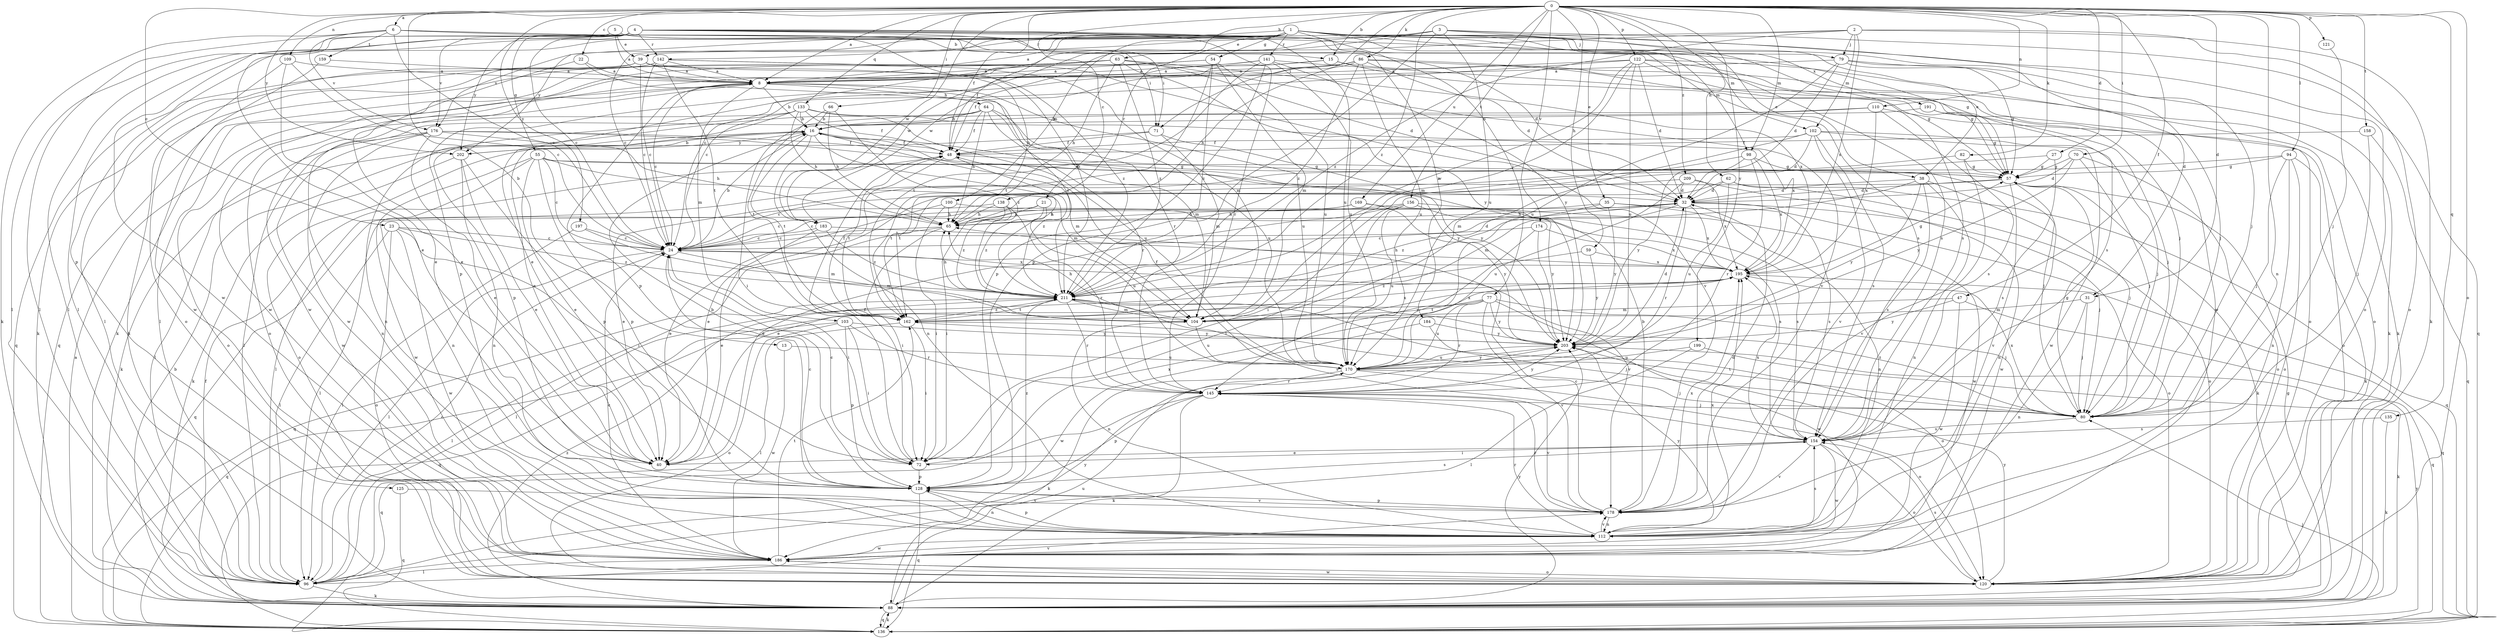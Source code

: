 strict digraph  {
0;
1;
2;
3;
4;
5;
6;
8;
13;
15;
16;
21;
22;
23;
24;
27;
31;
32;
35;
38;
39;
40;
47;
48;
54;
55;
57;
59;
62;
63;
64;
65;
66;
70;
71;
72;
77;
79;
80;
82;
86;
88;
94;
96;
98;
100;
102;
103;
104;
109;
110;
112;
120;
121;
122;
125;
128;
133;
135;
136;
138;
141;
142;
145;
154;
156;
158;
159;
162;
169;
170;
174;
176;
178;
183;
184;
186;
191;
195;
197;
199;
202;
203;
209;
211;
0 -> 6  [label=a];
0 -> 8  [label=a];
0 -> 13  [label=b];
0 -> 15  [label=b];
0 -> 21  [label=c];
0 -> 22  [label=c];
0 -> 23  [label=c];
0 -> 27  [label=d];
0 -> 31  [label=d];
0 -> 35  [label=e];
0 -> 47  [label=f];
0 -> 48  [label=f];
0 -> 59  [label=h];
0 -> 62  [label=h];
0 -> 63  [label=h];
0 -> 66  [label=i];
0 -> 70  [label=i];
0 -> 71  [label=i];
0 -> 82  [label=k];
0 -> 86  [label=k];
0 -> 94  [label=l];
0 -> 98  [label=m];
0 -> 109  [label=n];
0 -> 110  [label=n];
0 -> 112  [label=n];
0 -> 120  [label=o];
0 -> 121  [label=p];
0 -> 122  [label=p];
0 -> 133  [label=q];
0 -> 135  [label=q];
0 -> 156  [label=t];
0 -> 158  [label=t];
0 -> 169  [label=u];
0 -> 174  [label=v];
0 -> 183  [label=w];
0 -> 197  [label=y];
0 -> 199  [label=y];
0 -> 202  [label=y];
0 -> 209  [label=z];
0 -> 211  [label=z];
1 -> 8  [label=a];
1 -> 24  [label=c];
1 -> 31  [label=d];
1 -> 38  [label=e];
1 -> 48  [label=f];
1 -> 54  [label=g];
1 -> 77  [label=j];
1 -> 79  [label=j];
1 -> 96  [label=l];
1 -> 98  [label=m];
1 -> 100  [label=m];
1 -> 102  [label=m];
1 -> 120  [label=o];
1 -> 125  [label=p];
1 -> 138  [label=r];
1 -> 141  [label=r];
1 -> 142  [label=r];
1 -> 154  [label=s];
1 -> 191  [label=x];
1 -> 202  [label=y];
2 -> 79  [label=j];
2 -> 88  [label=k];
2 -> 102  [label=m];
2 -> 120  [label=o];
2 -> 176  [label=v];
2 -> 183  [label=w];
2 -> 195  [label=x];
2 -> 211  [label=z];
3 -> 24  [label=c];
3 -> 38  [label=e];
3 -> 39  [label=e];
3 -> 80  [label=j];
3 -> 128  [label=p];
3 -> 136  [label=q];
3 -> 170  [label=u];
3 -> 183  [label=w];
4 -> 24  [label=c];
4 -> 55  [label=g];
4 -> 57  [label=g];
4 -> 71  [label=i];
4 -> 96  [label=l];
4 -> 142  [label=r];
4 -> 145  [label=r];
4 -> 154  [label=s];
4 -> 170  [label=u];
4 -> 176  [label=v];
4 -> 184  [label=w];
4 -> 186  [label=w];
4 -> 202  [label=y];
5 -> 8  [label=a];
5 -> 32  [label=d];
5 -> 39  [label=e];
5 -> 40  [label=e];
5 -> 71  [label=i];
5 -> 96  [label=l];
6 -> 15  [label=b];
6 -> 24  [label=c];
6 -> 88  [label=k];
6 -> 96  [label=l];
6 -> 154  [label=s];
6 -> 159  [label=t];
6 -> 176  [label=v];
6 -> 211  [label=z];
8 -> 16  [label=b];
8 -> 24  [label=c];
8 -> 64  [label=h];
8 -> 103  [label=m];
8 -> 120  [label=o];
8 -> 128  [label=p];
8 -> 170  [label=u];
8 -> 186  [label=w];
8 -> 211  [label=z];
13 -> 170  [label=u];
13 -> 186  [label=w];
15 -> 8  [label=a];
15 -> 57  [label=g];
15 -> 80  [label=j];
15 -> 128  [label=p];
16 -> 48  [label=f];
16 -> 88  [label=k];
16 -> 104  [label=m];
16 -> 112  [label=n];
16 -> 162  [label=t];
16 -> 202  [label=y];
16 -> 203  [label=y];
16 -> 211  [label=z];
21 -> 24  [label=c];
21 -> 65  [label=h];
21 -> 170  [label=u];
21 -> 211  [label=z];
22 -> 8  [label=a];
22 -> 40  [label=e];
22 -> 145  [label=r];
23 -> 24  [label=c];
23 -> 72  [label=i];
23 -> 96  [label=l];
23 -> 120  [label=o];
23 -> 186  [label=w];
23 -> 211  [label=z];
24 -> 16  [label=b];
24 -> 32  [label=d];
24 -> 72  [label=i];
24 -> 96  [label=l];
24 -> 104  [label=m];
24 -> 195  [label=x];
27 -> 57  [label=g];
27 -> 154  [label=s];
27 -> 162  [label=t];
31 -> 80  [label=j];
31 -> 104  [label=m];
31 -> 112  [label=n];
32 -> 40  [label=e];
32 -> 65  [label=h];
32 -> 96  [label=l];
32 -> 120  [label=o];
32 -> 145  [label=r];
32 -> 154  [label=s];
32 -> 195  [label=x];
35 -> 65  [label=h];
35 -> 80  [label=j];
35 -> 112  [label=n];
35 -> 203  [label=y];
35 -> 211  [label=z];
38 -> 32  [label=d];
38 -> 80  [label=j];
38 -> 104  [label=m];
38 -> 112  [label=n];
38 -> 154  [label=s];
38 -> 203  [label=y];
39 -> 8  [label=a];
39 -> 24  [label=c];
39 -> 65  [label=h];
39 -> 88  [label=k];
39 -> 96  [label=l];
39 -> 211  [label=z];
47 -> 104  [label=m];
47 -> 136  [label=q];
47 -> 186  [label=w];
47 -> 203  [label=y];
48 -> 57  [label=g];
48 -> 162  [label=t];
48 -> 211  [label=z];
54 -> 8  [label=a];
54 -> 96  [label=l];
54 -> 104  [label=m];
54 -> 162  [label=t];
54 -> 170  [label=u];
54 -> 211  [label=z];
55 -> 24  [label=c];
55 -> 40  [label=e];
55 -> 57  [label=g];
55 -> 80  [label=j];
55 -> 104  [label=m];
55 -> 112  [label=n];
55 -> 128  [label=p];
55 -> 186  [label=w];
57 -> 32  [label=d];
57 -> 40  [label=e];
57 -> 88  [label=k];
57 -> 112  [label=n];
57 -> 178  [label=v];
59 -> 96  [label=l];
59 -> 195  [label=x];
59 -> 203  [label=y];
62 -> 32  [label=d];
62 -> 40  [label=e];
62 -> 120  [label=o];
62 -> 136  [label=q];
62 -> 170  [label=u];
63 -> 8  [label=a];
63 -> 32  [label=d];
63 -> 65  [label=h];
63 -> 88  [label=k];
63 -> 136  [label=q];
63 -> 178  [label=v];
63 -> 186  [label=w];
63 -> 195  [label=x];
63 -> 203  [label=y];
63 -> 211  [label=z];
64 -> 16  [label=b];
64 -> 48  [label=f];
64 -> 65  [label=h];
64 -> 72  [label=i];
64 -> 104  [label=m];
64 -> 112  [label=n];
64 -> 145  [label=r];
64 -> 170  [label=u];
65 -> 24  [label=c];
65 -> 72  [label=i];
65 -> 136  [label=q];
66 -> 16  [label=b];
66 -> 65  [label=h];
66 -> 162  [label=t];
66 -> 211  [label=z];
70 -> 32  [label=d];
70 -> 57  [label=g];
70 -> 80  [label=j];
70 -> 120  [label=o];
70 -> 203  [label=y];
71 -> 48  [label=f];
71 -> 104  [label=m];
71 -> 120  [label=o];
71 -> 203  [label=y];
72 -> 24  [label=c];
72 -> 48  [label=f];
72 -> 128  [label=p];
72 -> 195  [label=x];
77 -> 80  [label=j];
77 -> 136  [label=q];
77 -> 145  [label=r];
77 -> 162  [label=t];
77 -> 170  [label=u];
77 -> 178  [label=v];
77 -> 186  [label=w];
77 -> 203  [label=y];
79 -> 8  [label=a];
79 -> 32  [label=d];
79 -> 57  [label=g];
79 -> 80  [label=j];
79 -> 88  [label=k];
79 -> 170  [label=u];
80 -> 57  [label=g];
80 -> 154  [label=s];
80 -> 162  [label=t];
80 -> 195  [label=x];
80 -> 211  [label=z];
82 -> 57  [label=g];
82 -> 162  [label=t];
82 -> 178  [label=v];
86 -> 8  [label=a];
86 -> 32  [label=d];
86 -> 40  [label=e];
86 -> 48  [label=f];
86 -> 57  [label=g];
86 -> 65  [label=h];
86 -> 88  [label=k];
86 -> 170  [label=u];
86 -> 211  [label=z];
88 -> 16  [label=b];
88 -> 48  [label=f];
88 -> 57  [label=g];
88 -> 136  [label=q];
88 -> 170  [label=u];
88 -> 203  [label=y];
88 -> 211  [label=z];
94 -> 57  [label=g];
94 -> 80  [label=j];
94 -> 88  [label=k];
94 -> 96  [label=l];
94 -> 112  [label=n];
94 -> 120  [label=o];
96 -> 24  [label=c];
96 -> 88  [label=k];
96 -> 178  [label=v];
96 -> 203  [label=y];
98 -> 57  [label=g];
98 -> 72  [label=i];
98 -> 145  [label=r];
98 -> 195  [label=x];
98 -> 203  [label=y];
100 -> 40  [label=e];
100 -> 65  [label=h];
100 -> 72  [label=i];
100 -> 154  [label=s];
102 -> 32  [label=d];
102 -> 48  [label=f];
102 -> 80  [label=j];
102 -> 104  [label=m];
102 -> 154  [label=s];
102 -> 178  [label=v];
102 -> 186  [label=w];
103 -> 72  [label=i];
103 -> 120  [label=o];
103 -> 128  [label=p];
103 -> 136  [label=q];
103 -> 145  [label=r];
103 -> 203  [label=y];
104 -> 65  [label=h];
104 -> 112  [label=n];
104 -> 170  [label=u];
104 -> 195  [label=x];
109 -> 8  [label=a];
109 -> 24  [label=c];
109 -> 40  [label=e];
109 -> 120  [label=o];
110 -> 16  [label=b];
110 -> 96  [label=l];
110 -> 120  [label=o];
110 -> 154  [label=s];
110 -> 195  [label=x];
112 -> 128  [label=p];
112 -> 145  [label=r];
112 -> 154  [label=s];
112 -> 178  [label=v];
112 -> 186  [label=w];
112 -> 195  [label=x];
112 -> 203  [label=y];
120 -> 154  [label=s];
120 -> 186  [label=w];
120 -> 203  [label=y];
121 -> 80  [label=j];
122 -> 8  [label=a];
122 -> 24  [label=c];
122 -> 32  [label=d];
122 -> 104  [label=m];
122 -> 120  [label=o];
122 -> 154  [label=s];
122 -> 170  [label=u];
122 -> 186  [label=w];
122 -> 211  [label=z];
125 -> 136  [label=q];
125 -> 178  [label=v];
128 -> 16  [label=b];
128 -> 24  [label=c];
128 -> 112  [label=n];
128 -> 136  [label=q];
128 -> 154  [label=s];
128 -> 178  [label=v];
128 -> 211  [label=z];
133 -> 16  [label=b];
133 -> 40  [label=e];
133 -> 48  [label=f];
133 -> 65  [label=h];
133 -> 120  [label=o];
133 -> 128  [label=p];
133 -> 170  [label=u];
133 -> 195  [label=x];
135 -> 88  [label=k];
135 -> 154  [label=s];
136 -> 8  [label=a];
136 -> 80  [label=j];
136 -> 88  [label=k];
136 -> 203  [label=y];
138 -> 65  [label=h];
138 -> 72  [label=i];
138 -> 136  [label=q];
138 -> 145  [label=r];
138 -> 211  [label=z];
141 -> 8  [label=a];
141 -> 120  [label=o];
141 -> 128  [label=p];
141 -> 162  [label=t];
141 -> 170  [label=u];
141 -> 186  [label=w];
141 -> 203  [label=y];
142 -> 8  [label=a];
142 -> 24  [label=c];
142 -> 88  [label=k];
142 -> 104  [label=m];
142 -> 136  [label=q];
142 -> 162  [label=t];
142 -> 178  [label=v];
145 -> 80  [label=j];
145 -> 88  [label=k];
145 -> 128  [label=p];
145 -> 136  [label=q];
145 -> 178  [label=v];
145 -> 203  [label=y];
154 -> 40  [label=e];
154 -> 72  [label=i];
154 -> 120  [label=o];
154 -> 178  [label=v];
154 -> 186  [label=w];
154 -> 195  [label=x];
156 -> 40  [label=e];
156 -> 65  [label=h];
156 -> 72  [label=i];
156 -> 170  [label=u];
156 -> 186  [label=w];
156 -> 203  [label=y];
158 -> 48  [label=f];
158 -> 80  [label=j];
158 -> 136  [label=q];
159 -> 8  [label=a];
159 -> 186  [label=w];
162 -> 48  [label=f];
162 -> 72  [label=i];
162 -> 96  [label=l];
162 -> 195  [label=x];
162 -> 203  [label=y];
162 -> 211  [label=z];
169 -> 24  [label=c];
169 -> 65  [label=h];
169 -> 154  [label=s];
169 -> 203  [label=y];
170 -> 48  [label=f];
170 -> 80  [label=j];
170 -> 88  [label=k];
170 -> 120  [label=o];
170 -> 145  [label=r];
170 -> 203  [label=y];
174 -> 24  [label=c];
174 -> 145  [label=r];
174 -> 195  [label=x];
174 -> 203  [label=y];
176 -> 32  [label=d];
176 -> 40  [label=e];
176 -> 48  [label=f];
176 -> 65  [label=h];
176 -> 96  [label=l];
176 -> 112  [label=n];
176 -> 186  [label=w];
178 -> 16  [label=b];
178 -> 24  [label=c];
178 -> 32  [label=d];
178 -> 112  [label=n];
178 -> 128  [label=p];
178 -> 145  [label=r];
178 -> 195  [label=x];
183 -> 24  [label=c];
183 -> 40  [label=e];
183 -> 178  [label=v];
183 -> 211  [label=z];
184 -> 80  [label=j];
184 -> 186  [label=w];
184 -> 203  [label=y];
186 -> 24  [label=c];
186 -> 96  [label=l];
186 -> 120  [label=o];
186 -> 162  [label=t];
191 -> 16  [label=b];
191 -> 57  [label=g];
191 -> 80  [label=j];
195 -> 57  [label=g];
195 -> 65  [label=h];
195 -> 136  [label=q];
195 -> 211  [label=z];
197 -> 24  [label=c];
197 -> 96  [label=l];
197 -> 104  [label=m];
199 -> 88  [label=k];
199 -> 96  [label=l];
199 -> 170  [label=u];
202 -> 16  [label=b];
202 -> 40  [label=e];
202 -> 88  [label=k];
202 -> 112  [label=n];
202 -> 128  [label=p];
203 -> 32  [label=d];
203 -> 170  [label=u];
209 -> 24  [label=c];
209 -> 32  [label=d];
209 -> 170  [label=u];
209 -> 186  [label=w];
209 -> 195  [label=x];
211 -> 65  [label=h];
211 -> 96  [label=l];
211 -> 104  [label=m];
211 -> 120  [label=o];
211 -> 145  [label=r];
211 -> 154  [label=s];
211 -> 162  [label=t];
}
